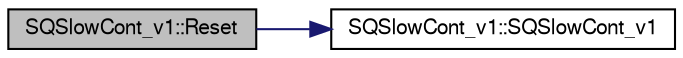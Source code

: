 digraph "SQSlowCont_v1::Reset"
{
  bgcolor="transparent";
  edge [fontname="FreeSans",fontsize="10",labelfontname="FreeSans",labelfontsize="10"];
  node [fontname="FreeSans",fontsize="10",shape=record];
  rankdir="LR";
  Node1 [label="SQSlowCont_v1::Reset",height=0.2,width=0.4,color="black", fillcolor="grey75", style="filled" fontcolor="black"];
  Node1 -> Node2 [color="midnightblue",fontsize="10",style="solid",fontname="FreeSans"];
  Node2 [label="SQSlowCont_v1::SQSlowCont_v1",height=0.2,width=0.4,color="black",URL="$d2/d69/classSQSlowCont__v1.html#a9feb1aeb44d17e880f7597e9bd0b36ca"];
}
